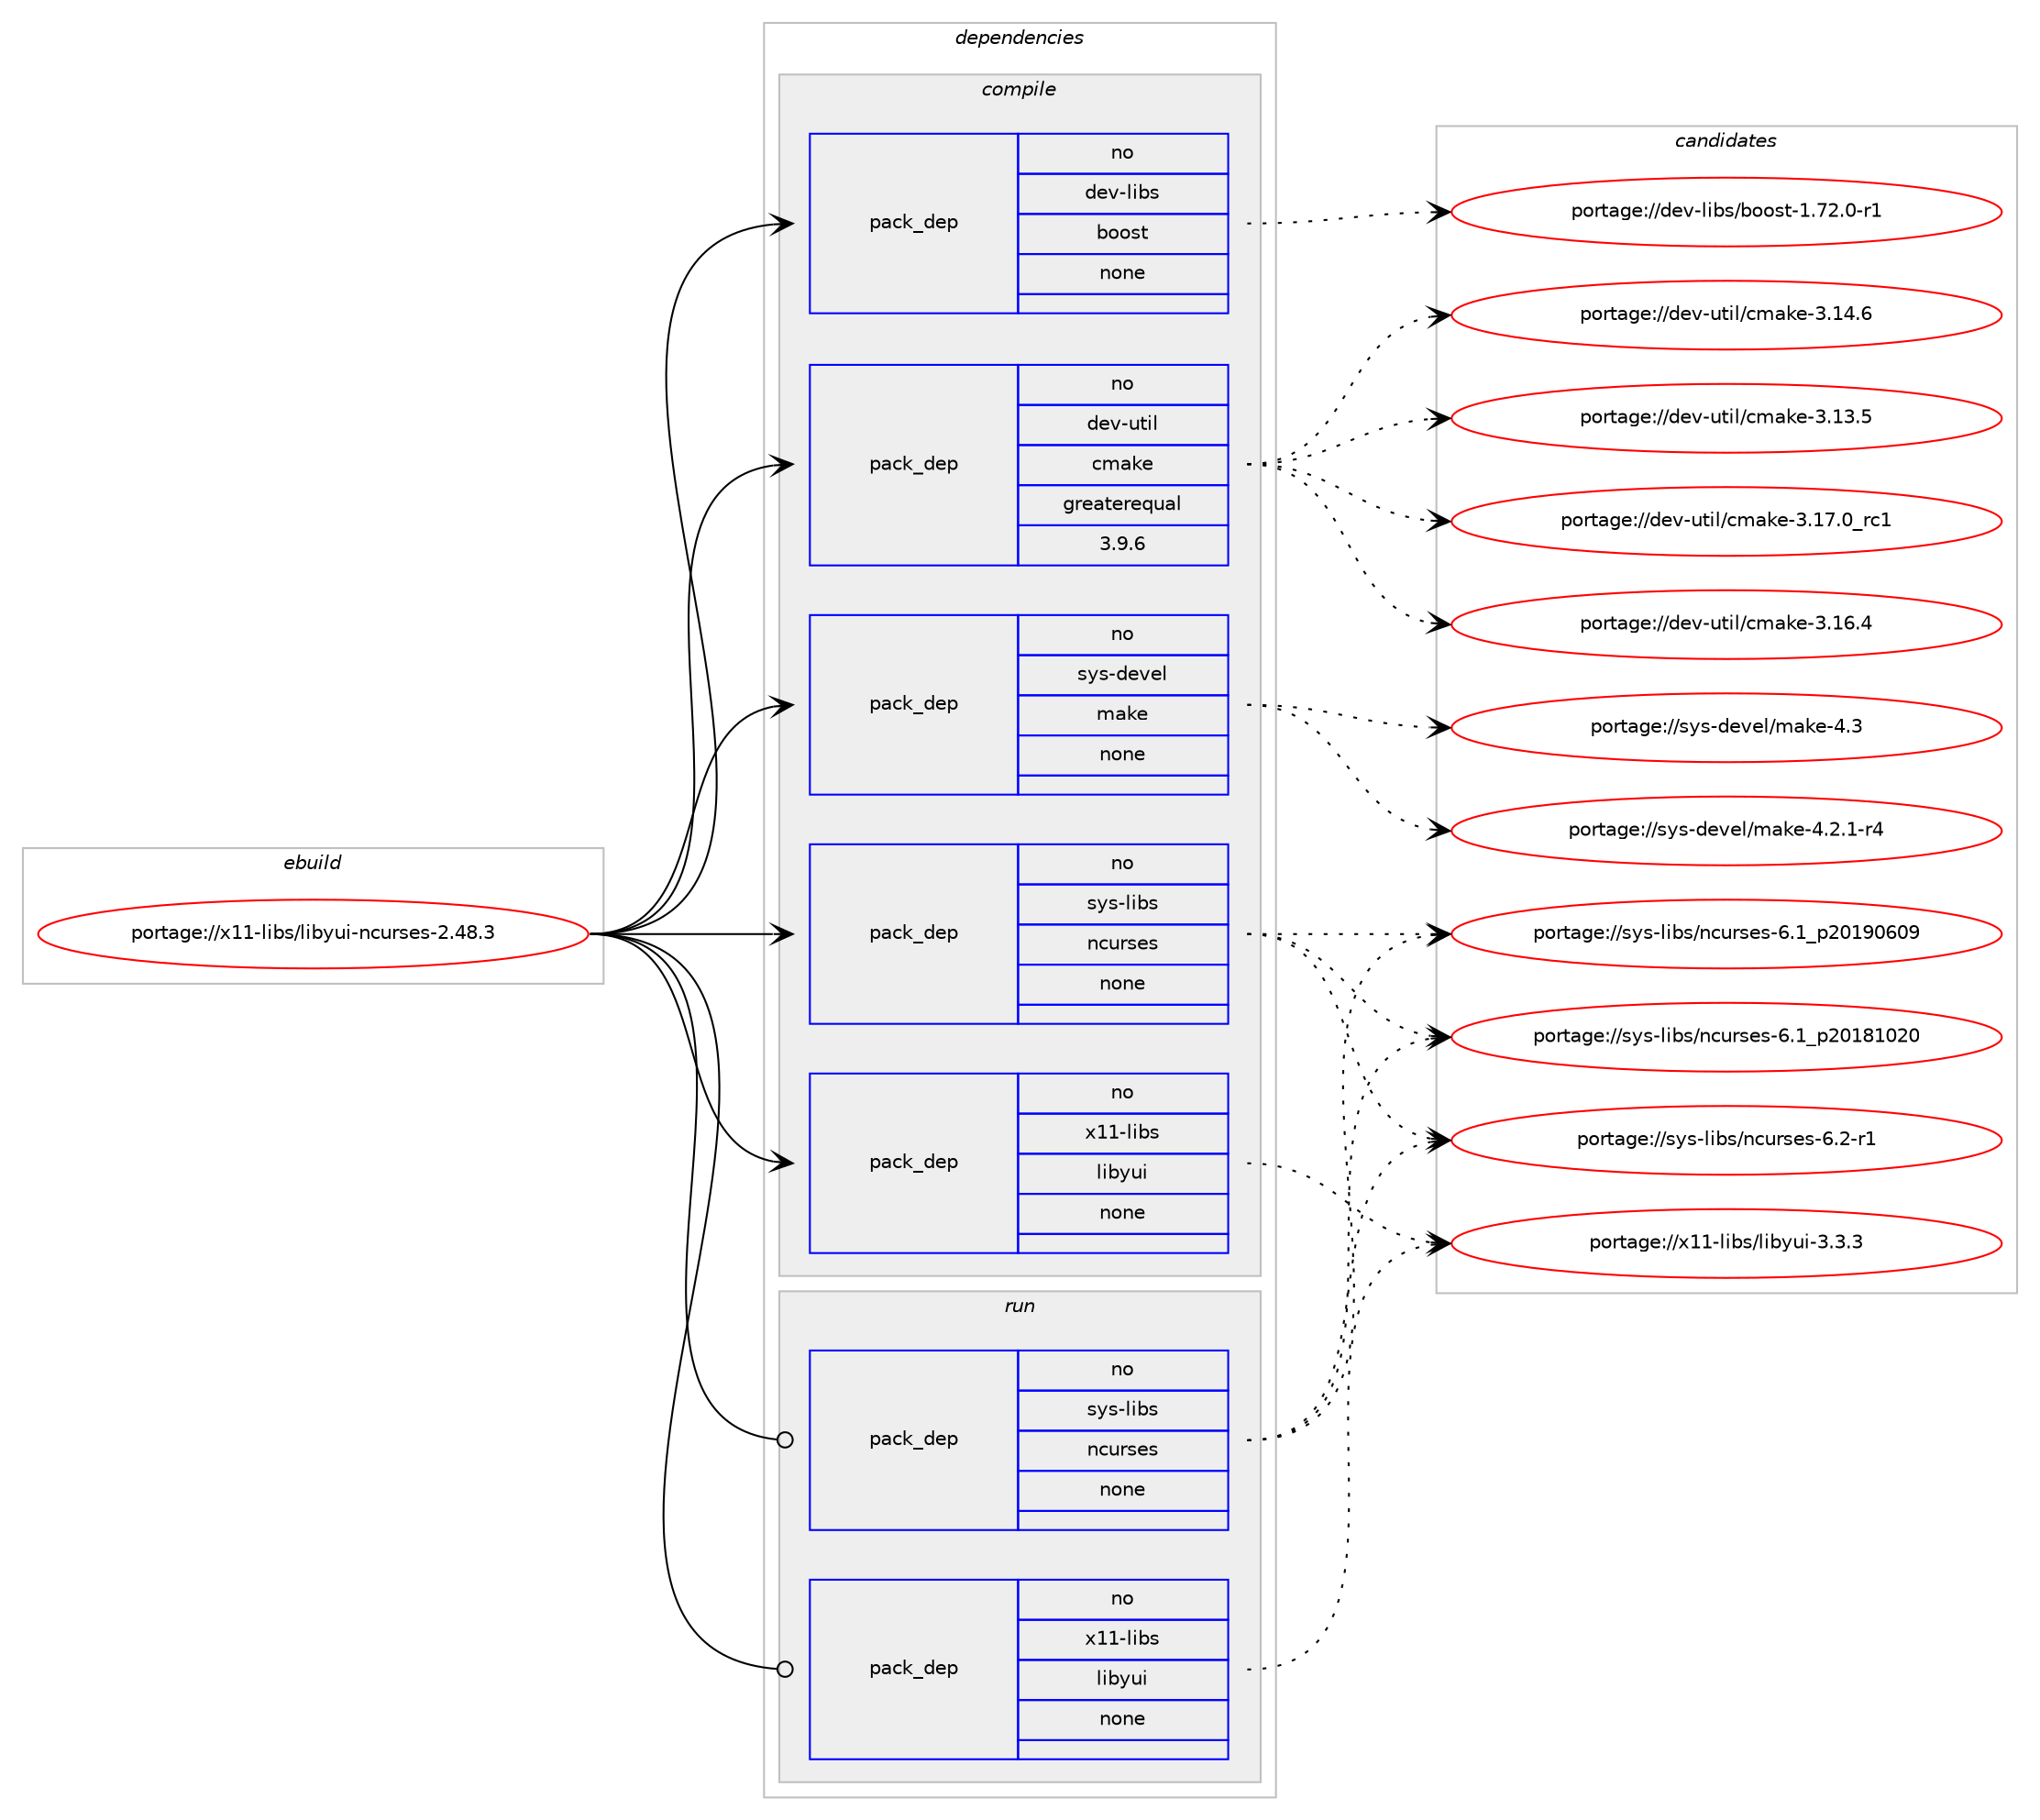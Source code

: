 digraph prolog {

# *************
# Graph options
# *************

newrank=true;
concentrate=true;
compound=true;
graph [rankdir=LR,fontname=Helvetica,fontsize=10,ranksep=1.5];#, ranksep=2.5, nodesep=0.2];
edge  [arrowhead=vee];
node  [fontname=Helvetica,fontsize=10];

# **********
# The ebuild
# **********

subgraph cluster_leftcol {
color=gray;
rank=same;
label=<<i>ebuild</i>>;
id [label="portage://x11-libs/libyui-ncurses-2.48.3", color=red, width=4, href="../x11-libs/libyui-ncurses-2.48.3.svg"];
}

# ****************
# The dependencies
# ****************

subgraph cluster_midcol {
color=gray;
label=<<i>dependencies</i>>;
subgraph cluster_compile {
fillcolor="#eeeeee";
style=filled;
label=<<i>compile</i>>;
subgraph pack10916 {
dependency12765 [label=<<TABLE BORDER="0" CELLBORDER="1" CELLSPACING="0" CELLPADDING="4" WIDTH="220"><TR><TD ROWSPAN="6" CELLPADDING="30">pack_dep</TD></TR><TR><TD WIDTH="110">no</TD></TR><TR><TD>dev-libs</TD></TR><TR><TD>boost</TD></TR><TR><TD>none</TD></TR><TR><TD></TD></TR></TABLE>>, shape=none, color=blue];
}
id:e -> dependency12765:w [weight=20,style="solid",arrowhead="vee"];
subgraph pack10917 {
dependency12766 [label=<<TABLE BORDER="0" CELLBORDER="1" CELLSPACING="0" CELLPADDING="4" WIDTH="220"><TR><TD ROWSPAN="6" CELLPADDING="30">pack_dep</TD></TR><TR><TD WIDTH="110">no</TD></TR><TR><TD>dev-util</TD></TR><TR><TD>cmake</TD></TR><TR><TD>greaterequal</TD></TR><TR><TD>3.9.6</TD></TR></TABLE>>, shape=none, color=blue];
}
id:e -> dependency12766:w [weight=20,style="solid",arrowhead="vee"];
subgraph pack10918 {
dependency12767 [label=<<TABLE BORDER="0" CELLBORDER="1" CELLSPACING="0" CELLPADDING="4" WIDTH="220"><TR><TD ROWSPAN="6" CELLPADDING="30">pack_dep</TD></TR><TR><TD WIDTH="110">no</TD></TR><TR><TD>sys-devel</TD></TR><TR><TD>make</TD></TR><TR><TD>none</TD></TR><TR><TD></TD></TR></TABLE>>, shape=none, color=blue];
}
id:e -> dependency12767:w [weight=20,style="solid",arrowhead="vee"];
subgraph pack10919 {
dependency12768 [label=<<TABLE BORDER="0" CELLBORDER="1" CELLSPACING="0" CELLPADDING="4" WIDTH="220"><TR><TD ROWSPAN="6" CELLPADDING="30">pack_dep</TD></TR><TR><TD WIDTH="110">no</TD></TR><TR><TD>sys-libs</TD></TR><TR><TD>ncurses</TD></TR><TR><TD>none</TD></TR><TR><TD></TD></TR></TABLE>>, shape=none, color=blue];
}
id:e -> dependency12768:w [weight=20,style="solid",arrowhead="vee"];
subgraph pack10920 {
dependency12769 [label=<<TABLE BORDER="0" CELLBORDER="1" CELLSPACING="0" CELLPADDING="4" WIDTH="220"><TR><TD ROWSPAN="6" CELLPADDING="30">pack_dep</TD></TR><TR><TD WIDTH="110">no</TD></TR><TR><TD>x11-libs</TD></TR><TR><TD>libyui</TD></TR><TR><TD>none</TD></TR><TR><TD></TD></TR></TABLE>>, shape=none, color=blue];
}
id:e -> dependency12769:w [weight=20,style="solid",arrowhead="vee"];
}
subgraph cluster_compileandrun {
fillcolor="#eeeeee";
style=filled;
label=<<i>compile and run</i>>;
}
subgraph cluster_run {
fillcolor="#eeeeee";
style=filled;
label=<<i>run</i>>;
subgraph pack10921 {
dependency12770 [label=<<TABLE BORDER="0" CELLBORDER="1" CELLSPACING="0" CELLPADDING="4" WIDTH="220"><TR><TD ROWSPAN="6" CELLPADDING="30">pack_dep</TD></TR><TR><TD WIDTH="110">no</TD></TR><TR><TD>sys-libs</TD></TR><TR><TD>ncurses</TD></TR><TR><TD>none</TD></TR><TR><TD></TD></TR></TABLE>>, shape=none, color=blue];
}
id:e -> dependency12770:w [weight=20,style="solid",arrowhead="odot"];
subgraph pack10922 {
dependency12771 [label=<<TABLE BORDER="0" CELLBORDER="1" CELLSPACING="0" CELLPADDING="4" WIDTH="220"><TR><TD ROWSPAN="6" CELLPADDING="30">pack_dep</TD></TR><TR><TD WIDTH="110">no</TD></TR><TR><TD>x11-libs</TD></TR><TR><TD>libyui</TD></TR><TR><TD>none</TD></TR><TR><TD></TD></TR></TABLE>>, shape=none, color=blue];
}
id:e -> dependency12771:w [weight=20,style="solid",arrowhead="odot"];
}
}

# **************
# The candidates
# **************

subgraph cluster_choices {
rank=same;
color=gray;
label=<<i>candidates</i>>;

subgraph choice10916 {
color=black;
nodesep=1;
choice10010111845108105981154798111111115116454946555046484511449 [label="portage://dev-libs/boost-1.72.0-r1", color=red, width=4,href="../dev-libs/boost-1.72.0-r1.svg"];
dependency12765:e -> choice10010111845108105981154798111111115116454946555046484511449:w [style=dotted,weight="100"];
}
subgraph choice10917 {
color=black;
nodesep=1;
choice1001011184511711610510847991099710710145514649554648951149949 [label="portage://dev-util/cmake-3.17.0_rc1", color=red, width=4,href="../dev-util/cmake-3.17.0_rc1.svg"];
choice1001011184511711610510847991099710710145514649544652 [label="portage://dev-util/cmake-3.16.4", color=red, width=4,href="../dev-util/cmake-3.16.4.svg"];
choice1001011184511711610510847991099710710145514649524654 [label="portage://dev-util/cmake-3.14.6", color=red, width=4,href="../dev-util/cmake-3.14.6.svg"];
choice1001011184511711610510847991099710710145514649514653 [label="portage://dev-util/cmake-3.13.5", color=red, width=4,href="../dev-util/cmake-3.13.5.svg"];
dependency12766:e -> choice1001011184511711610510847991099710710145514649554648951149949:w [style=dotted,weight="100"];
dependency12766:e -> choice1001011184511711610510847991099710710145514649544652:w [style=dotted,weight="100"];
dependency12766:e -> choice1001011184511711610510847991099710710145514649524654:w [style=dotted,weight="100"];
dependency12766:e -> choice1001011184511711610510847991099710710145514649514653:w [style=dotted,weight="100"];
}
subgraph choice10918 {
color=black;
nodesep=1;
choice11512111545100101118101108471099710710145524651 [label="portage://sys-devel/make-4.3", color=red, width=4,href="../sys-devel/make-4.3.svg"];
choice1151211154510010111810110847109971071014552465046494511452 [label="portage://sys-devel/make-4.2.1-r4", color=red, width=4,href="../sys-devel/make-4.2.1-r4.svg"];
dependency12767:e -> choice11512111545100101118101108471099710710145524651:w [style=dotted,weight="100"];
dependency12767:e -> choice1151211154510010111810110847109971071014552465046494511452:w [style=dotted,weight="100"];
}
subgraph choice10919 {
color=black;
nodesep=1;
choice11512111545108105981154711099117114115101115455446504511449 [label="portage://sys-libs/ncurses-6.2-r1", color=red, width=4,href="../sys-libs/ncurses-6.2-r1.svg"];
choice1151211154510810598115471109911711411510111545544649951125048495748544857 [label="portage://sys-libs/ncurses-6.1_p20190609", color=red, width=4,href="../sys-libs/ncurses-6.1_p20190609.svg"];
choice1151211154510810598115471109911711411510111545544649951125048495649485048 [label="portage://sys-libs/ncurses-6.1_p20181020", color=red, width=4,href="../sys-libs/ncurses-6.1_p20181020.svg"];
dependency12768:e -> choice11512111545108105981154711099117114115101115455446504511449:w [style=dotted,weight="100"];
dependency12768:e -> choice1151211154510810598115471109911711411510111545544649951125048495748544857:w [style=dotted,weight="100"];
dependency12768:e -> choice1151211154510810598115471109911711411510111545544649951125048495649485048:w [style=dotted,weight="100"];
}
subgraph choice10920 {
color=black;
nodesep=1;
choice120494945108105981154710810598121117105455146514651 [label="portage://x11-libs/libyui-3.3.3", color=red, width=4,href="../x11-libs/libyui-3.3.3.svg"];
dependency12769:e -> choice120494945108105981154710810598121117105455146514651:w [style=dotted,weight="100"];
}
subgraph choice10921 {
color=black;
nodesep=1;
choice11512111545108105981154711099117114115101115455446504511449 [label="portage://sys-libs/ncurses-6.2-r1", color=red, width=4,href="../sys-libs/ncurses-6.2-r1.svg"];
choice1151211154510810598115471109911711411510111545544649951125048495748544857 [label="portage://sys-libs/ncurses-6.1_p20190609", color=red, width=4,href="../sys-libs/ncurses-6.1_p20190609.svg"];
choice1151211154510810598115471109911711411510111545544649951125048495649485048 [label="portage://sys-libs/ncurses-6.1_p20181020", color=red, width=4,href="../sys-libs/ncurses-6.1_p20181020.svg"];
dependency12770:e -> choice11512111545108105981154711099117114115101115455446504511449:w [style=dotted,weight="100"];
dependency12770:e -> choice1151211154510810598115471109911711411510111545544649951125048495748544857:w [style=dotted,weight="100"];
dependency12770:e -> choice1151211154510810598115471109911711411510111545544649951125048495649485048:w [style=dotted,weight="100"];
}
subgraph choice10922 {
color=black;
nodesep=1;
choice120494945108105981154710810598121117105455146514651 [label="portage://x11-libs/libyui-3.3.3", color=red, width=4,href="../x11-libs/libyui-3.3.3.svg"];
dependency12771:e -> choice120494945108105981154710810598121117105455146514651:w [style=dotted,weight="100"];
}
}

}
